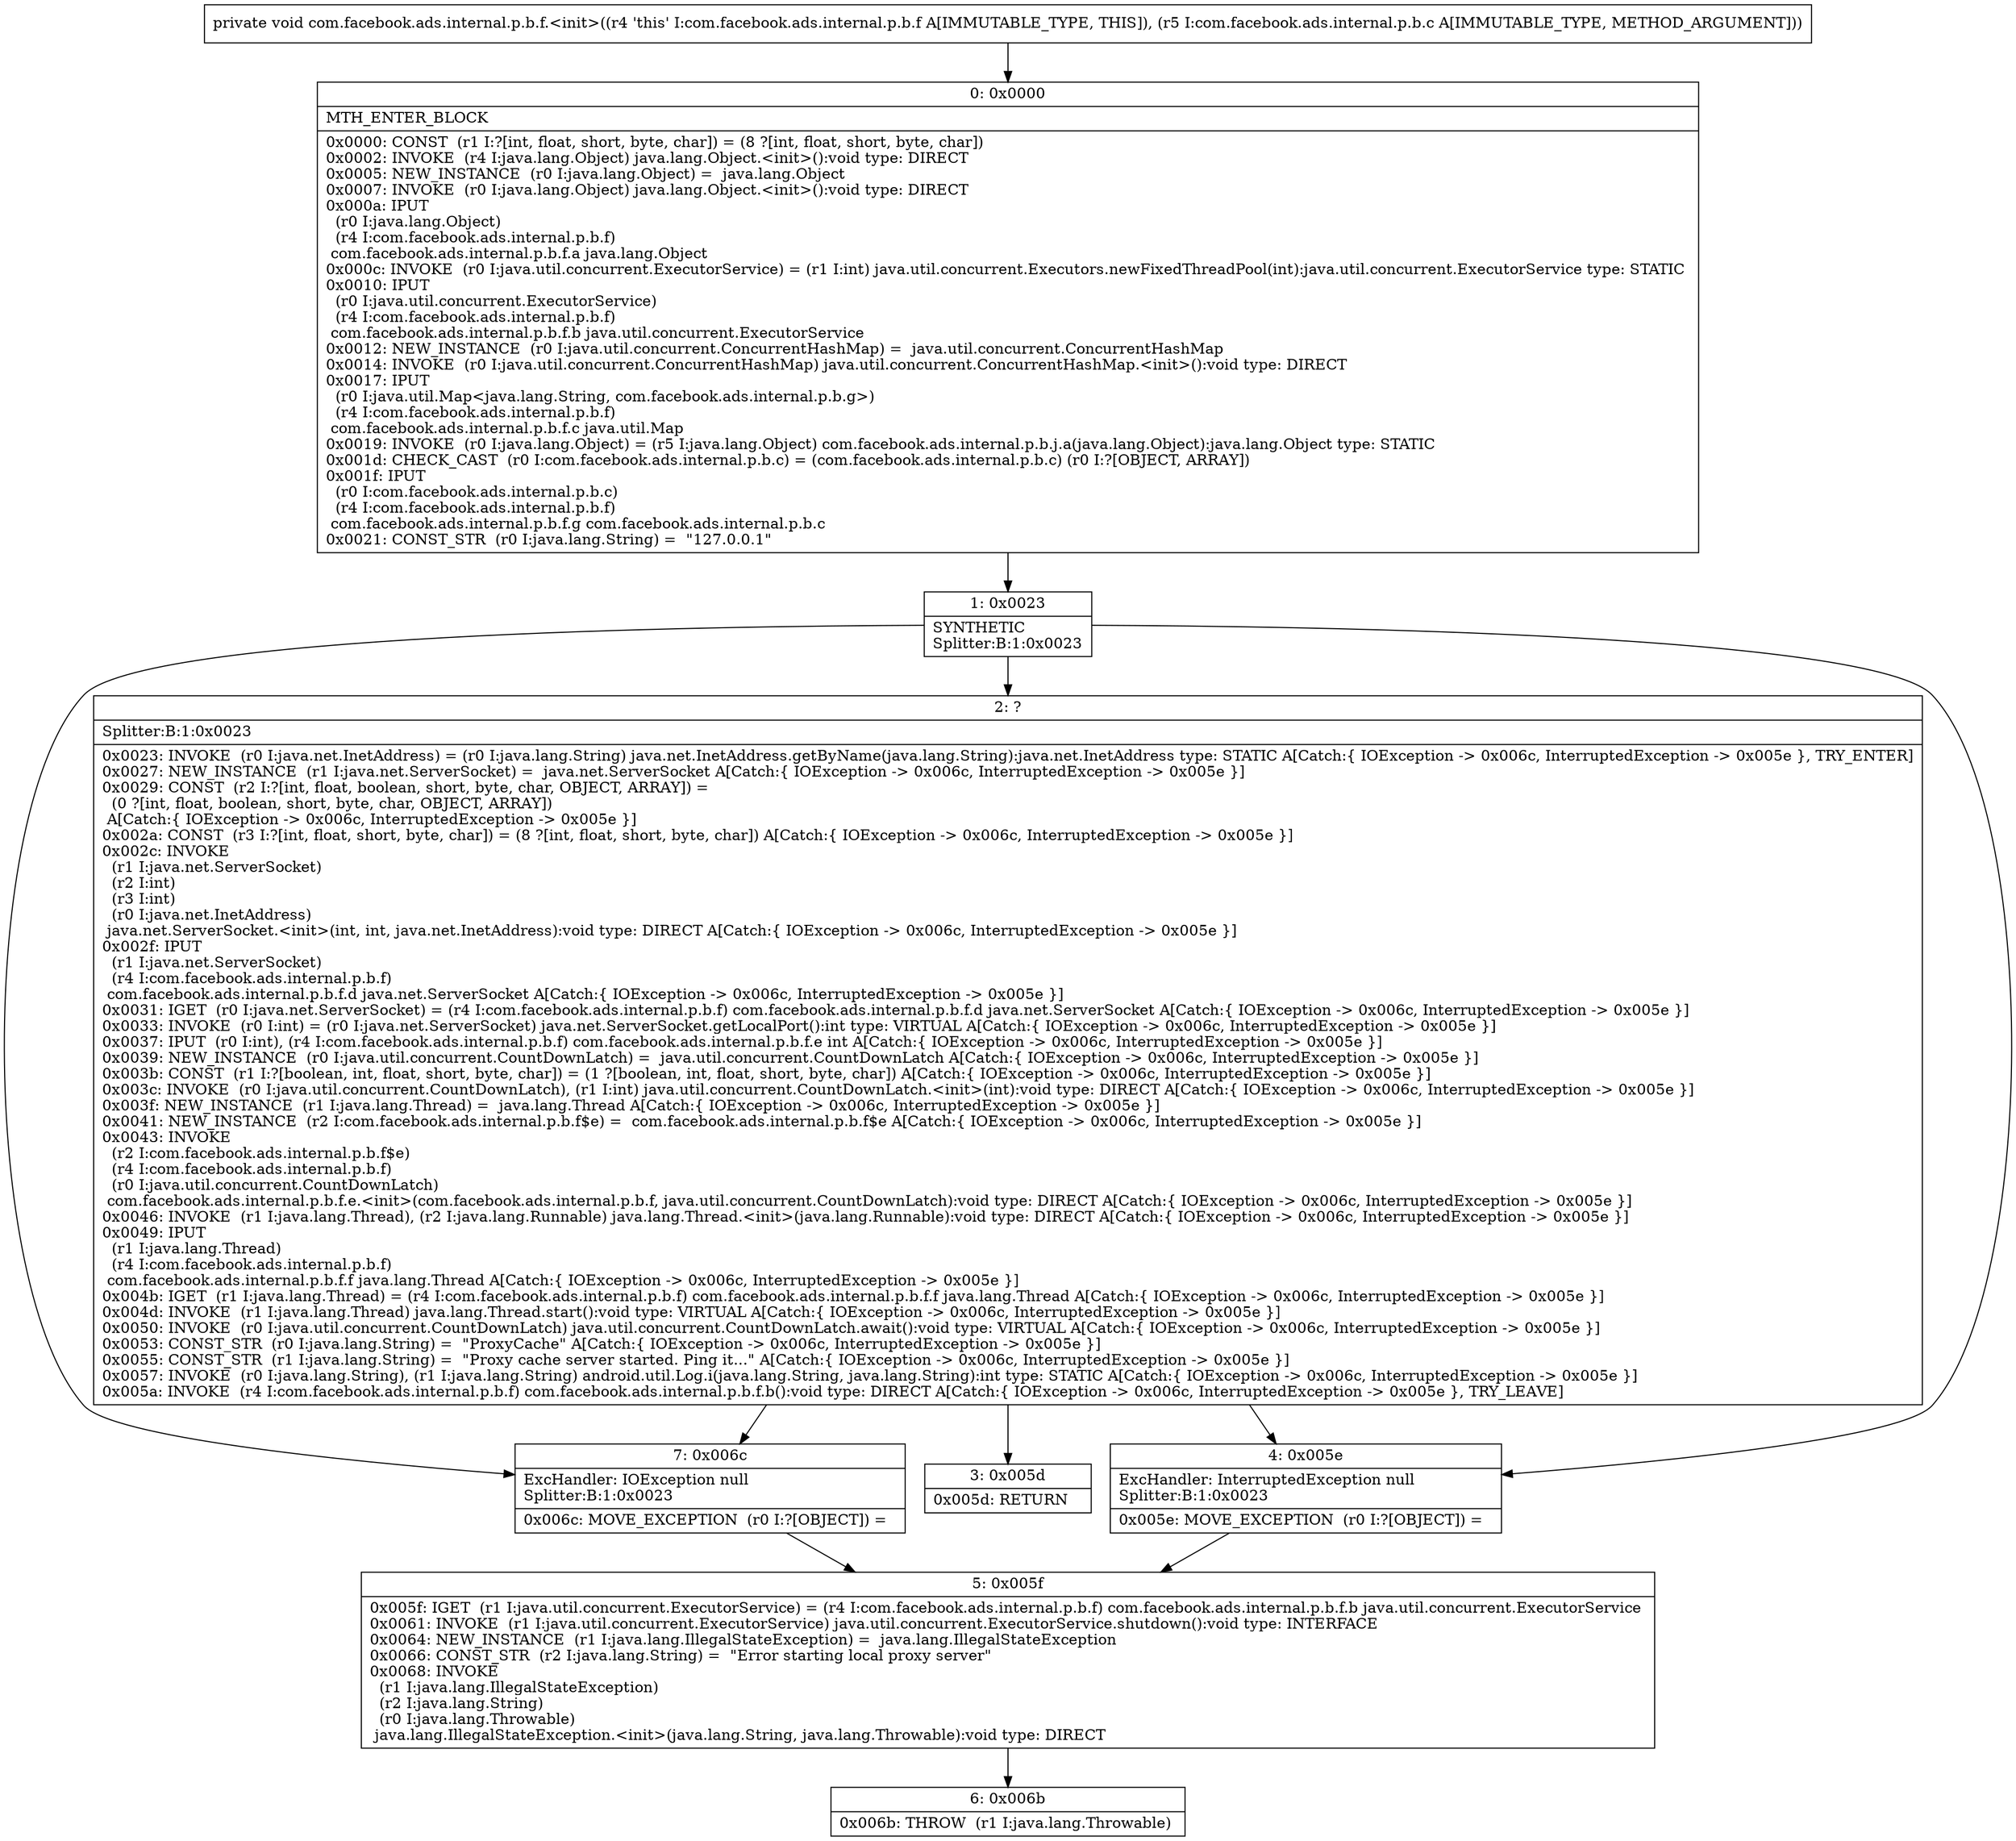 digraph "CFG forcom.facebook.ads.internal.p.b.f.\<init\>(Lcom\/facebook\/ads\/internal\/p\/b\/c;)V" {
Node_0 [shape=record,label="{0\:\ 0x0000|MTH_ENTER_BLOCK\l|0x0000: CONST  (r1 I:?[int, float, short, byte, char]) = (8 ?[int, float, short, byte, char]) \l0x0002: INVOKE  (r4 I:java.lang.Object) java.lang.Object.\<init\>():void type: DIRECT \l0x0005: NEW_INSTANCE  (r0 I:java.lang.Object) =  java.lang.Object \l0x0007: INVOKE  (r0 I:java.lang.Object) java.lang.Object.\<init\>():void type: DIRECT \l0x000a: IPUT  \l  (r0 I:java.lang.Object)\l  (r4 I:com.facebook.ads.internal.p.b.f)\l com.facebook.ads.internal.p.b.f.a java.lang.Object \l0x000c: INVOKE  (r0 I:java.util.concurrent.ExecutorService) = (r1 I:int) java.util.concurrent.Executors.newFixedThreadPool(int):java.util.concurrent.ExecutorService type: STATIC \l0x0010: IPUT  \l  (r0 I:java.util.concurrent.ExecutorService)\l  (r4 I:com.facebook.ads.internal.p.b.f)\l com.facebook.ads.internal.p.b.f.b java.util.concurrent.ExecutorService \l0x0012: NEW_INSTANCE  (r0 I:java.util.concurrent.ConcurrentHashMap) =  java.util.concurrent.ConcurrentHashMap \l0x0014: INVOKE  (r0 I:java.util.concurrent.ConcurrentHashMap) java.util.concurrent.ConcurrentHashMap.\<init\>():void type: DIRECT \l0x0017: IPUT  \l  (r0 I:java.util.Map\<java.lang.String, com.facebook.ads.internal.p.b.g\>)\l  (r4 I:com.facebook.ads.internal.p.b.f)\l com.facebook.ads.internal.p.b.f.c java.util.Map \l0x0019: INVOKE  (r0 I:java.lang.Object) = (r5 I:java.lang.Object) com.facebook.ads.internal.p.b.j.a(java.lang.Object):java.lang.Object type: STATIC \l0x001d: CHECK_CAST  (r0 I:com.facebook.ads.internal.p.b.c) = (com.facebook.ads.internal.p.b.c) (r0 I:?[OBJECT, ARRAY]) \l0x001f: IPUT  \l  (r0 I:com.facebook.ads.internal.p.b.c)\l  (r4 I:com.facebook.ads.internal.p.b.f)\l com.facebook.ads.internal.p.b.f.g com.facebook.ads.internal.p.b.c \l0x0021: CONST_STR  (r0 I:java.lang.String) =  \"127.0.0.1\" \l}"];
Node_1 [shape=record,label="{1\:\ 0x0023|SYNTHETIC\lSplitter:B:1:0x0023\l}"];
Node_2 [shape=record,label="{2\:\ ?|Splitter:B:1:0x0023\l|0x0023: INVOKE  (r0 I:java.net.InetAddress) = (r0 I:java.lang.String) java.net.InetAddress.getByName(java.lang.String):java.net.InetAddress type: STATIC A[Catch:\{ IOException \-\> 0x006c, InterruptedException \-\> 0x005e \}, TRY_ENTER]\l0x0027: NEW_INSTANCE  (r1 I:java.net.ServerSocket) =  java.net.ServerSocket A[Catch:\{ IOException \-\> 0x006c, InterruptedException \-\> 0x005e \}]\l0x0029: CONST  (r2 I:?[int, float, boolean, short, byte, char, OBJECT, ARRAY]) = \l  (0 ?[int, float, boolean, short, byte, char, OBJECT, ARRAY])\l A[Catch:\{ IOException \-\> 0x006c, InterruptedException \-\> 0x005e \}]\l0x002a: CONST  (r3 I:?[int, float, short, byte, char]) = (8 ?[int, float, short, byte, char]) A[Catch:\{ IOException \-\> 0x006c, InterruptedException \-\> 0x005e \}]\l0x002c: INVOKE  \l  (r1 I:java.net.ServerSocket)\l  (r2 I:int)\l  (r3 I:int)\l  (r0 I:java.net.InetAddress)\l java.net.ServerSocket.\<init\>(int, int, java.net.InetAddress):void type: DIRECT A[Catch:\{ IOException \-\> 0x006c, InterruptedException \-\> 0x005e \}]\l0x002f: IPUT  \l  (r1 I:java.net.ServerSocket)\l  (r4 I:com.facebook.ads.internal.p.b.f)\l com.facebook.ads.internal.p.b.f.d java.net.ServerSocket A[Catch:\{ IOException \-\> 0x006c, InterruptedException \-\> 0x005e \}]\l0x0031: IGET  (r0 I:java.net.ServerSocket) = (r4 I:com.facebook.ads.internal.p.b.f) com.facebook.ads.internal.p.b.f.d java.net.ServerSocket A[Catch:\{ IOException \-\> 0x006c, InterruptedException \-\> 0x005e \}]\l0x0033: INVOKE  (r0 I:int) = (r0 I:java.net.ServerSocket) java.net.ServerSocket.getLocalPort():int type: VIRTUAL A[Catch:\{ IOException \-\> 0x006c, InterruptedException \-\> 0x005e \}]\l0x0037: IPUT  (r0 I:int), (r4 I:com.facebook.ads.internal.p.b.f) com.facebook.ads.internal.p.b.f.e int A[Catch:\{ IOException \-\> 0x006c, InterruptedException \-\> 0x005e \}]\l0x0039: NEW_INSTANCE  (r0 I:java.util.concurrent.CountDownLatch) =  java.util.concurrent.CountDownLatch A[Catch:\{ IOException \-\> 0x006c, InterruptedException \-\> 0x005e \}]\l0x003b: CONST  (r1 I:?[boolean, int, float, short, byte, char]) = (1 ?[boolean, int, float, short, byte, char]) A[Catch:\{ IOException \-\> 0x006c, InterruptedException \-\> 0x005e \}]\l0x003c: INVOKE  (r0 I:java.util.concurrent.CountDownLatch), (r1 I:int) java.util.concurrent.CountDownLatch.\<init\>(int):void type: DIRECT A[Catch:\{ IOException \-\> 0x006c, InterruptedException \-\> 0x005e \}]\l0x003f: NEW_INSTANCE  (r1 I:java.lang.Thread) =  java.lang.Thread A[Catch:\{ IOException \-\> 0x006c, InterruptedException \-\> 0x005e \}]\l0x0041: NEW_INSTANCE  (r2 I:com.facebook.ads.internal.p.b.f$e) =  com.facebook.ads.internal.p.b.f$e A[Catch:\{ IOException \-\> 0x006c, InterruptedException \-\> 0x005e \}]\l0x0043: INVOKE  \l  (r2 I:com.facebook.ads.internal.p.b.f$e)\l  (r4 I:com.facebook.ads.internal.p.b.f)\l  (r0 I:java.util.concurrent.CountDownLatch)\l com.facebook.ads.internal.p.b.f.e.\<init\>(com.facebook.ads.internal.p.b.f, java.util.concurrent.CountDownLatch):void type: DIRECT A[Catch:\{ IOException \-\> 0x006c, InterruptedException \-\> 0x005e \}]\l0x0046: INVOKE  (r1 I:java.lang.Thread), (r2 I:java.lang.Runnable) java.lang.Thread.\<init\>(java.lang.Runnable):void type: DIRECT A[Catch:\{ IOException \-\> 0x006c, InterruptedException \-\> 0x005e \}]\l0x0049: IPUT  \l  (r1 I:java.lang.Thread)\l  (r4 I:com.facebook.ads.internal.p.b.f)\l com.facebook.ads.internal.p.b.f.f java.lang.Thread A[Catch:\{ IOException \-\> 0x006c, InterruptedException \-\> 0x005e \}]\l0x004b: IGET  (r1 I:java.lang.Thread) = (r4 I:com.facebook.ads.internal.p.b.f) com.facebook.ads.internal.p.b.f.f java.lang.Thread A[Catch:\{ IOException \-\> 0x006c, InterruptedException \-\> 0x005e \}]\l0x004d: INVOKE  (r1 I:java.lang.Thread) java.lang.Thread.start():void type: VIRTUAL A[Catch:\{ IOException \-\> 0x006c, InterruptedException \-\> 0x005e \}]\l0x0050: INVOKE  (r0 I:java.util.concurrent.CountDownLatch) java.util.concurrent.CountDownLatch.await():void type: VIRTUAL A[Catch:\{ IOException \-\> 0x006c, InterruptedException \-\> 0x005e \}]\l0x0053: CONST_STR  (r0 I:java.lang.String) =  \"ProxyCache\" A[Catch:\{ IOException \-\> 0x006c, InterruptedException \-\> 0x005e \}]\l0x0055: CONST_STR  (r1 I:java.lang.String) =  \"Proxy cache server started. Ping it...\" A[Catch:\{ IOException \-\> 0x006c, InterruptedException \-\> 0x005e \}]\l0x0057: INVOKE  (r0 I:java.lang.String), (r1 I:java.lang.String) android.util.Log.i(java.lang.String, java.lang.String):int type: STATIC A[Catch:\{ IOException \-\> 0x006c, InterruptedException \-\> 0x005e \}]\l0x005a: INVOKE  (r4 I:com.facebook.ads.internal.p.b.f) com.facebook.ads.internal.p.b.f.b():void type: DIRECT A[Catch:\{ IOException \-\> 0x006c, InterruptedException \-\> 0x005e \}, TRY_LEAVE]\l}"];
Node_3 [shape=record,label="{3\:\ 0x005d|0x005d: RETURN   \l}"];
Node_4 [shape=record,label="{4\:\ 0x005e|ExcHandler: InterruptedException null\lSplitter:B:1:0x0023\l|0x005e: MOVE_EXCEPTION  (r0 I:?[OBJECT]) =  \l}"];
Node_5 [shape=record,label="{5\:\ 0x005f|0x005f: IGET  (r1 I:java.util.concurrent.ExecutorService) = (r4 I:com.facebook.ads.internal.p.b.f) com.facebook.ads.internal.p.b.f.b java.util.concurrent.ExecutorService \l0x0061: INVOKE  (r1 I:java.util.concurrent.ExecutorService) java.util.concurrent.ExecutorService.shutdown():void type: INTERFACE \l0x0064: NEW_INSTANCE  (r1 I:java.lang.IllegalStateException) =  java.lang.IllegalStateException \l0x0066: CONST_STR  (r2 I:java.lang.String) =  \"Error starting local proxy server\" \l0x0068: INVOKE  \l  (r1 I:java.lang.IllegalStateException)\l  (r2 I:java.lang.String)\l  (r0 I:java.lang.Throwable)\l java.lang.IllegalStateException.\<init\>(java.lang.String, java.lang.Throwable):void type: DIRECT \l}"];
Node_6 [shape=record,label="{6\:\ 0x006b|0x006b: THROW  (r1 I:java.lang.Throwable) \l}"];
Node_7 [shape=record,label="{7\:\ 0x006c|ExcHandler: IOException null\lSplitter:B:1:0x0023\l|0x006c: MOVE_EXCEPTION  (r0 I:?[OBJECT]) =  \l}"];
MethodNode[shape=record,label="{private void com.facebook.ads.internal.p.b.f.\<init\>((r4 'this' I:com.facebook.ads.internal.p.b.f A[IMMUTABLE_TYPE, THIS]), (r5 I:com.facebook.ads.internal.p.b.c A[IMMUTABLE_TYPE, METHOD_ARGUMENT])) }"];
MethodNode -> Node_0;
Node_0 -> Node_1;
Node_1 -> Node_2;
Node_1 -> Node_7;
Node_1 -> Node_4;
Node_2 -> Node_3;
Node_2 -> Node_7;
Node_2 -> Node_4;
Node_4 -> Node_5;
Node_5 -> Node_6;
Node_7 -> Node_5;
}

